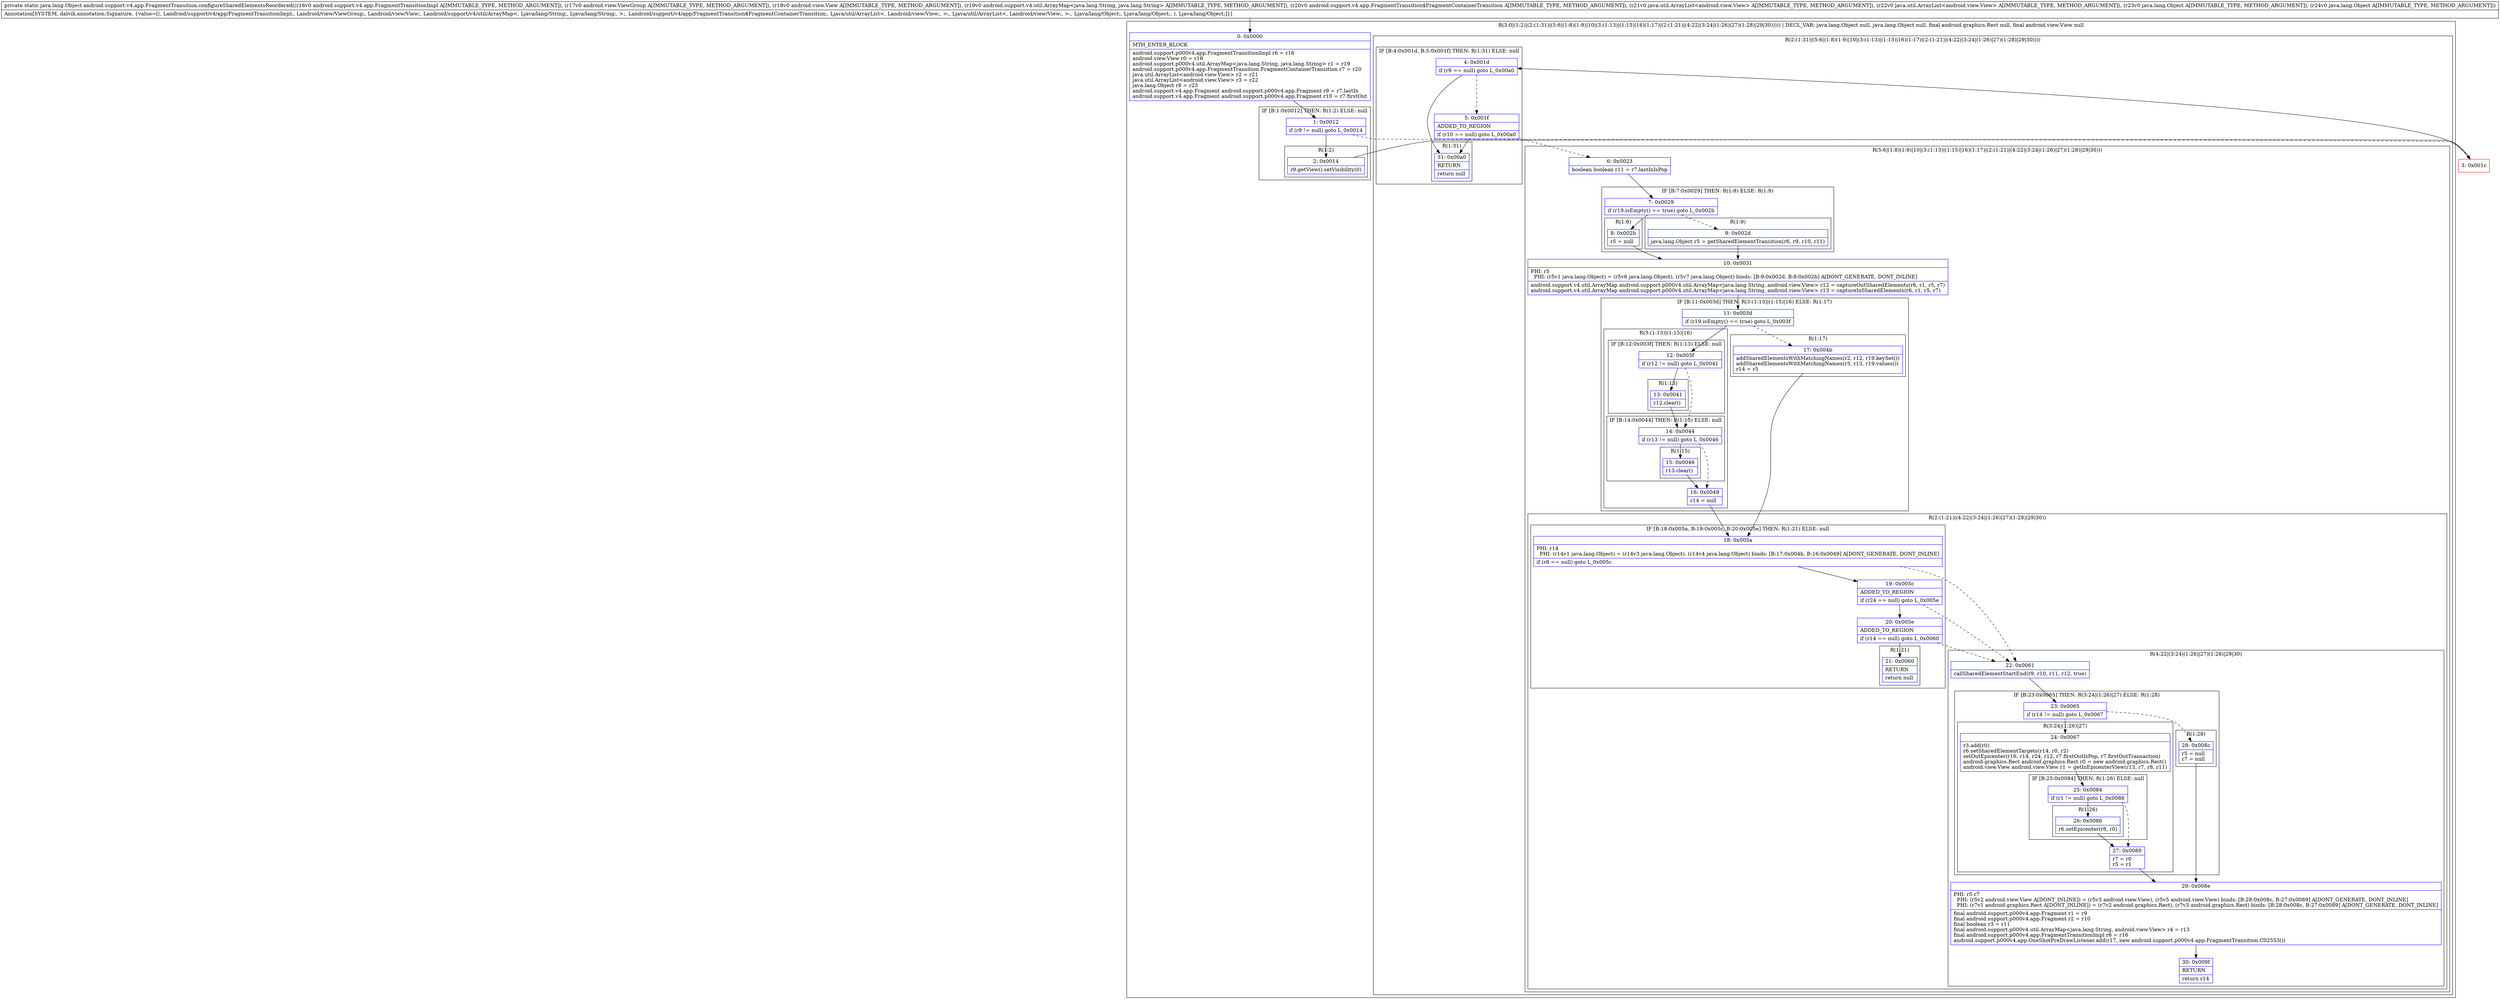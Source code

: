 digraph "CFG forandroid.support.v4.app.FragmentTransition.configureSharedElementsReordered(Landroid\/support\/v4\/app\/FragmentTransitionImpl;Landroid\/view\/ViewGroup;Landroid\/view\/View;Landroid\/support\/v4\/util\/ArrayMap;Landroid\/support\/v4\/app\/FragmentTransition$FragmentContainerTransition;Ljava\/util\/ArrayList;Ljava\/util\/ArrayList;Ljava\/lang\/Object;Ljava\/lang\/Object;)Ljava\/lang\/Object;" {
subgraph cluster_Region_639245106 {
label = "R(3:0|(1:2)|(2:(1:31)|(5:6|(1:8)(1:9)|10|(3:(1:13)|(1:15)|16)(1:17)|(2:(1:21)|(4:22|(3:24|(1:26)|27)(1:28)|29|30))))) | DECL_VAR: java.lang.Object null, java.lang.Object null, final android.graphics.Rect null, final android.view.View null\l";
node [shape=record,color=blue];
Node_0 [shape=record,label="{0\:\ 0x0000|MTH_ENTER_BLOCK\l|android.support.p000v4.app.FragmentTransitionImpl r6 = r16\landroid.view.View r0 = r18\landroid.support.p000v4.util.ArrayMap\<java.lang.String, java.lang.String\> r1 = r19\landroid.support.p000v4.app.FragmentTransition.FragmentContainerTransition r7 = r20\ljava.util.ArrayList\<android.view.View\> r2 = r21\ljava.util.ArrayList\<android.view.View\> r3 = r22\ljava.lang.Object r8 = r23\landroid.support.v4.app.Fragment android.support.p000v4.app.Fragment r9 = r7.lastIn\landroid.support.v4.app.Fragment android.support.p000v4.app.Fragment r10 = r7.firstOut\l}"];
subgraph cluster_IfRegion_2036825595 {
label = "IF [B:1:0x0012] THEN: R(1:2) ELSE: null";
node [shape=record,color=blue];
Node_1 [shape=record,label="{1\:\ 0x0012|if (r9 != null) goto L_0x0014\l}"];
subgraph cluster_Region_1395762953 {
label = "R(1:2)";
node [shape=record,color=blue];
Node_2 [shape=record,label="{2\:\ 0x0014|r9.getView().setVisibility(0)\l}"];
}
}
subgraph cluster_Region_1530647788 {
label = "R(2:(1:31)|(5:6|(1:8)(1:9)|10|(3:(1:13)|(1:15)|16)(1:17)|(2:(1:21)|(4:22|(3:24|(1:26)|27)(1:28)|29|30))))";
node [shape=record,color=blue];
subgraph cluster_IfRegion_399120114 {
label = "IF [B:4:0x001d, B:5:0x001f] THEN: R(1:31) ELSE: null";
node [shape=record,color=blue];
Node_4 [shape=record,label="{4\:\ 0x001d|if (r9 == null) goto L_0x00a0\l}"];
Node_5 [shape=record,label="{5\:\ 0x001f|ADDED_TO_REGION\l|if (r10 == null) goto L_0x00a0\l}"];
subgraph cluster_Region_633657520 {
label = "R(1:31)";
node [shape=record,color=blue];
Node_31 [shape=record,label="{31\:\ 0x00a0|RETURN\l|return null\l}"];
}
}
subgraph cluster_Region_1929181564 {
label = "R(5:6|(1:8)(1:9)|10|(3:(1:13)|(1:15)|16)(1:17)|(2:(1:21)|(4:22|(3:24|(1:26)|27)(1:28)|29|30)))";
node [shape=record,color=blue];
Node_6 [shape=record,label="{6\:\ 0x0023|boolean boolean r11 = r7.lastInIsPop\l}"];
subgraph cluster_IfRegion_1041439461 {
label = "IF [B:7:0x0029] THEN: R(1:8) ELSE: R(1:9)";
node [shape=record,color=blue];
Node_7 [shape=record,label="{7\:\ 0x0029|if (r19.isEmpty() == true) goto L_0x002b\l}"];
subgraph cluster_Region_355737284 {
label = "R(1:8)";
node [shape=record,color=blue];
Node_8 [shape=record,label="{8\:\ 0x002b|r5 = null\l}"];
}
subgraph cluster_Region_2042508123 {
label = "R(1:9)";
node [shape=record,color=blue];
Node_9 [shape=record,label="{9\:\ 0x002d|java.lang.Object r5 = getSharedElementTransition(r6, r9, r10, r11)\l}"];
}
}
Node_10 [shape=record,label="{10\:\ 0x0031|PHI: r5 \l  PHI: (r5v1 java.lang.Object) = (r5v6 java.lang.Object), (r5v7 java.lang.Object) binds: [B:9:0x002d, B:8:0x002b] A[DONT_GENERATE, DONT_INLINE]\l|android.support.v4.util.ArrayMap android.support.p000v4.util.ArrayMap\<java.lang.String, android.view.View\> r12 = captureOutSharedElements(r6, r1, r5, r7)\landroid.support.v4.util.ArrayMap android.support.p000v4.util.ArrayMap\<java.lang.String, android.view.View\> r13 = captureInSharedElements(r6, r1, r5, r7)\l}"];
subgraph cluster_IfRegion_306683951 {
label = "IF [B:11:0x003d] THEN: R(3:(1:13)|(1:15)|16) ELSE: R(1:17)";
node [shape=record,color=blue];
Node_11 [shape=record,label="{11\:\ 0x003d|if (r19.isEmpty() == true) goto L_0x003f\l}"];
subgraph cluster_Region_1264462457 {
label = "R(3:(1:13)|(1:15)|16)";
node [shape=record,color=blue];
subgraph cluster_IfRegion_1273227908 {
label = "IF [B:12:0x003f] THEN: R(1:13) ELSE: null";
node [shape=record,color=blue];
Node_12 [shape=record,label="{12\:\ 0x003f|if (r12 != null) goto L_0x0041\l}"];
subgraph cluster_Region_215554188 {
label = "R(1:13)";
node [shape=record,color=blue];
Node_13 [shape=record,label="{13\:\ 0x0041|r12.clear()\l}"];
}
}
subgraph cluster_IfRegion_709537139 {
label = "IF [B:14:0x0044] THEN: R(1:15) ELSE: null";
node [shape=record,color=blue];
Node_14 [shape=record,label="{14\:\ 0x0044|if (r13 != null) goto L_0x0046\l}"];
subgraph cluster_Region_532501696 {
label = "R(1:15)";
node [shape=record,color=blue];
Node_15 [shape=record,label="{15\:\ 0x0046|r13.clear()\l}"];
}
}
Node_16 [shape=record,label="{16\:\ 0x0049|r14 = null\l}"];
}
subgraph cluster_Region_450612377 {
label = "R(1:17)";
node [shape=record,color=blue];
Node_17 [shape=record,label="{17\:\ 0x004b|addSharedElementsWithMatchingNames(r2, r12, r19.keySet())\laddSharedElementsWithMatchingNames(r3, r13, r19.values())\lr14 = r5\l}"];
}
}
subgraph cluster_Region_400464447 {
label = "R(2:(1:21)|(4:22|(3:24|(1:26)|27)(1:28)|29|30))";
node [shape=record,color=blue];
subgraph cluster_IfRegion_259649959 {
label = "IF [B:18:0x005a, B:19:0x005c, B:20:0x005e] THEN: R(1:21) ELSE: null";
node [shape=record,color=blue];
Node_18 [shape=record,label="{18\:\ 0x005a|PHI: r14 \l  PHI: (r14v1 java.lang.Object) = (r14v3 java.lang.Object), (r14v4 java.lang.Object) binds: [B:17:0x004b, B:16:0x0049] A[DONT_GENERATE, DONT_INLINE]\l|if (r8 == null) goto L_0x005c\l}"];
Node_19 [shape=record,label="{19\:\ 0x005c|ADDED_TO_REGION\l|if (r24 == null) goto L_0x005e\l}"];
Node_20 [shape=record,label="{20\:\ 0x005e|ADDED_TO_REGION\l|if (r14 == null) goto L_0x0060\l}"];
subgraph cluster_Region_350015788 {
label = "R(1:21)";
node [shape=record,color=blue];
Node_21 [shape=record,label="{21\:\ 0x0060|RETURN\l|return null\l}"];
}
}
subgraph cluster_Region_1476274533 {
label = "R(4:22|(3:24|(1:26)|27)(1:28)|29|30)";
node [shape=record,color=blue];
Node_22 [shape=record,label="{22\:\ 0x0061|callSharedElementStartEnd(r9, r10, r11, r12, true)\l}"];
subgraph cluster_IfRegion_842937696 {
label = "IF [B:23:0x0065] THEN: R(3:24|(1:26)|27) ELSE: R(1:28)";
node [shape=record,color=blue];
Node_23 [shape=record,label="{23\:\ 0x0065|if (r14 != null) goto L_0x0067\l}"];
subgraph cluster_Region_1690457430 {
label = "R(3:24|(1:26)|27)";
node [shape=record,color=blue];
Node_24 [shape=record,label="{24\:\ 0x0067|r3.add(r0)\lr6.setSharedElementTargets(r14, r0, r2)\lsetOutEpicenter(r16, r14, r24, r12, r7.firstOutIsPop, r7.firstOutTransaction)\landroid.graphics.Rect android.graphics.Rect r0 = new android.graphics.Rect()\landroid.view.View android.view.View r1 = getInEpicenterView(r13, r7, r8, r11)\l}"];
subgraph cluster_IfRegion_1893286736 {
label = "IF [B:25:0x0084] THEN: R(1:26) ELSE: null";
node [shape=record,color=blue];
Node_25 [shape=record,label="{25\:\ 0x0084|if (r1 != null) goto L_0x0086\l}"];
subgraph cluster_Region_318181751 {
label = "R(1:26)";
node [shape=record,color=blue];
Node_26 [shape=record,label="{26\:\ 0x0086|r6.setEpicenter(r8, r0)\l}"];
}
}
Node_27 [shape=record,label="{27\:\ 0x0089|r7 = r0\lr5 = r1\l}"];
}
subgraph cluster_Region_260523750 {
label = "R(1:28)";
node [shape=record,color=blue];
Node_28 [shape=record,label="{28\:\ 0x008c|r5 = null\lr7 = null\l}"];
}
}
Node_29 [shape=record,label="{29\:\ 0x008e|PHI: r5 r7 \l  PHI: (r5v2 android.view.View A[DONT_INLINE]) = (r5v3 android.view.View), (r5v5 android.view.View) binds: [B:28:0x008c, B:27:0x0089] A[DONT_GENERATE, DONT_INLINE]\l  PHI: (r7v1 android.graphics.Rect A[DONT_INLINE]) = (r7v2 android.graphics.Rect), (r7v3 android.graphics.Rect) binds: [B:28:0x008c, B:27:0x0089] A[DONT_GENERATE, DONT_INLINE]\l|final android.support.p000v4.app.Fragment r1 = r9\lfinal android.support.p000v4.app.Fragment r2 = r10\lfinal boolean r3 = r11\lfinal android.support.p000v4.util.ArrayMap\<java.lang.String, android.view.View\> r4 = r13\lfinal android.support.p000v4.app.FragmentTransitionImpl r6 = r16\landroid.support.p000v4.app.OneShotPreDrawListener.add(r17, new android.support.p000v4.app.FragmentTransition.C02553())\l}"];
Node_30 [shape=record,label="{30\:\ 0x009f|RETURN\l|return r14\l}"];
}
}
}
}
}
Node_3 [shape=record,color=red,label="{3\:\ 0x001c}"];
MethodNode[shape=record,label="{private static java.lang.Object android.support.v4.app.FragmentTransition.configureSharedElementsReordered((r16v0 android.support.v4.app.FragmentTransitionImpl A[IMMUTABLE_TYPE, METHOD_ARGUMENT]), (r17v0 android.view.ViewGroup A[IMMUTABLE_TYPE, METHOD_ARGUMENT]), (r18v0 android.view.View A[IMMUTABLE_TYPE, METHOD_ARGUMENT]), (r19v0 android.support.v4.util.ArrayMap\<java.lang.String, java.lang.String\> A[IMMUTABLE_TYPE, METHOD_ARGUMENT]), (r20v0 android.support.v4.app.FragmentTransition$FragmentContainerTransition A[IMMUTABLE_TYPE, METHOD_ARGUMENT]), (r21v0 java.util.ArrayList\<android.view.View\> A[IMMUTABLE_TYPE, METHOD_ARGUMENT]), (r22v0 java.util.ArrayList\<android.view.View\> A[IMMUTABLE_TYPE, METHOD_ARGUMENT]), (r23v0 java.lang.Object A[IMMUTABLE_TYPE, METHOD_ARGUMENT]), (r24v0 java.lang.Object A[IMMUTABLE_TYPE, METHOD_ARGUMENT]))  | Annotation[SYSTEM, dalvik.annotation.Signature, \{value=[(, Landroid\/support\/v4\/app\/FragmentTransitionImpl;, Landroid\/view\/ViewGroup;, Landroid\/view\/View;, Landroid\/support\/v4\/util\/ArrayMap\<, Ljava\/lang\/String;, Ljava\/lang\/String;, \>;, Landroid\/support\/v4\/app\/FragmentTransition$FragmentContainerTransition;, Ljava\/util\/ArrayList\<, Landroid\/view\/View;, \>;, Ljava\/util\/ArrayList\<, Landroid\/view\/View;, \>;, Ljava\/lang\/Object;, Ljava\/lang\/Object;, ), Ljava\/lang\/Object;]\}]\l}"];
MethodNode -> Node_0;
Node_0 -> Node_1;
Node_1 -> Node_2;
Node_1 -> Node_3[style=dashed];
Node_2 -> Node_3;
Node_4 -> Node_5[style=dashed];
Node_4 -> Node_31;
Node_5 -> Node_6[style=dashed];
Node_5 -> Node_31;
Node_6 -> Node_7;
Node_7 -> Node_8;
Node_7 -> Node_9[style=dashed];
Node_8 -> Node_10;
Node_9 -> Node_10;
Node_10 -> Node_11;
Node_11 -> Node_12;
Node_11 -> Node_17[style=dashed];
Node_12 -> Node_13;
Node_12 -> Node_14[style=dashed];
Node_13 -> Node_14;
Node_14 -> Node_15;
Node_14 -> Node_16[style=dashed];
Node_15 -> Node_16;
Node_16 -> Node_18;
Node_17 -> Node_18;
Node_18 -> Node_19;
Node_18 -> Node_22[style=dashed];
Node_19 -> Node_20;
Node_19 -> Node_22[style=dashed];
Node_20 -> Node_21;
Node_20 -> Node_22[style=dashed];
Node_22 -> Node_23;
Node_23 -> Node_24;
Node_23 -> Node_28[style=dashed];
Node_24 -> Node_25;
Node_25 -> Node_26;
Node_25 -> Node_27[style=dashed];
Node_26 -> Node_27;
Node_27 -> Node_29;
Node_28 -> Node_29;
Node_29 -> Node_30;
Node_3 -> Node_4;
}

